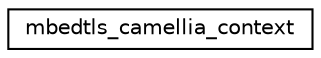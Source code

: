 digraph "Graphical Class Hierarchy"
{
 // LATEX_PDF_SIZE
  edge [fontname="Helvetica",fontsize="10",labelfontname="Helvetica",labelfontsize="10"];
  node [fontname="Helvetica",fontsize="10",shape=record];
  rankdir="LR";
  Node0 [label="mbedtls_camellia_context",height=0.2,width=0.4,color="black", fillcolor="white", style="filled",URL="$dd/d05/structmbedtls__camellia__context.html",tooltip="CAMELLIA context structure."];
}
